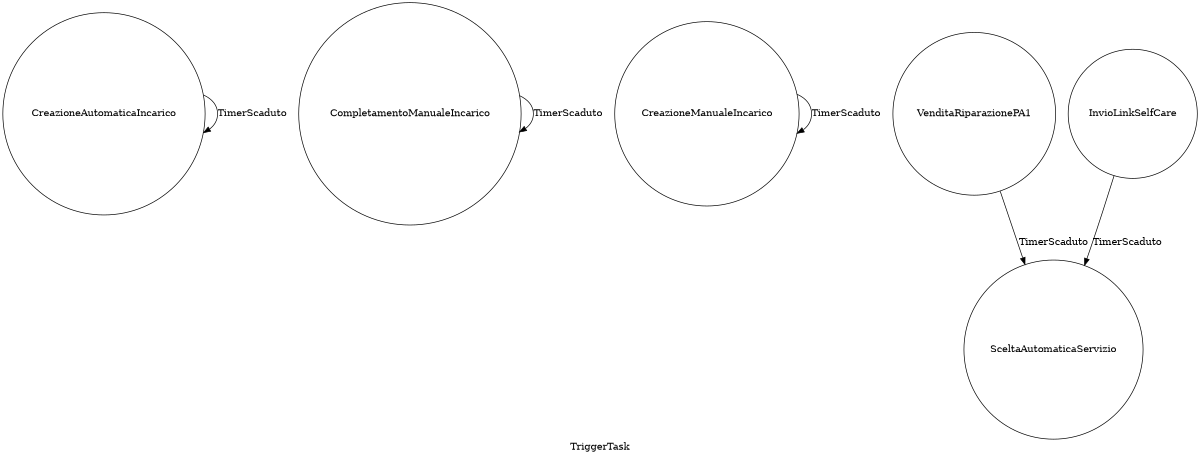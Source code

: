 digraph finite_state_machine {
    rankdir=TB;
    size="8,5"
    label="TriggerTask"
    node [shape = doublecircle]; 
    node [shape = circle];


    CreazioneAutomaticaIncarico  -> CreazioneAutomaticaIncarico  [label = "TimerScaduto"];
    CompletamentoManualeIncarico -> CompletamentoManualeIncarico [label = "TimerScaduto"];
    CreazioneManualeIncarico     -> CreazioneManualeIncarico     [label = "TimerScaduto"];
    VenditaRiparazionePA1        -> SceltaAutomaticaServizio     [label = "TimerScaduto"] ;
    InvioLinkSelfCare            -> SceltaAutomaticaServizio     [label = "TimerScaduto"];
  
}